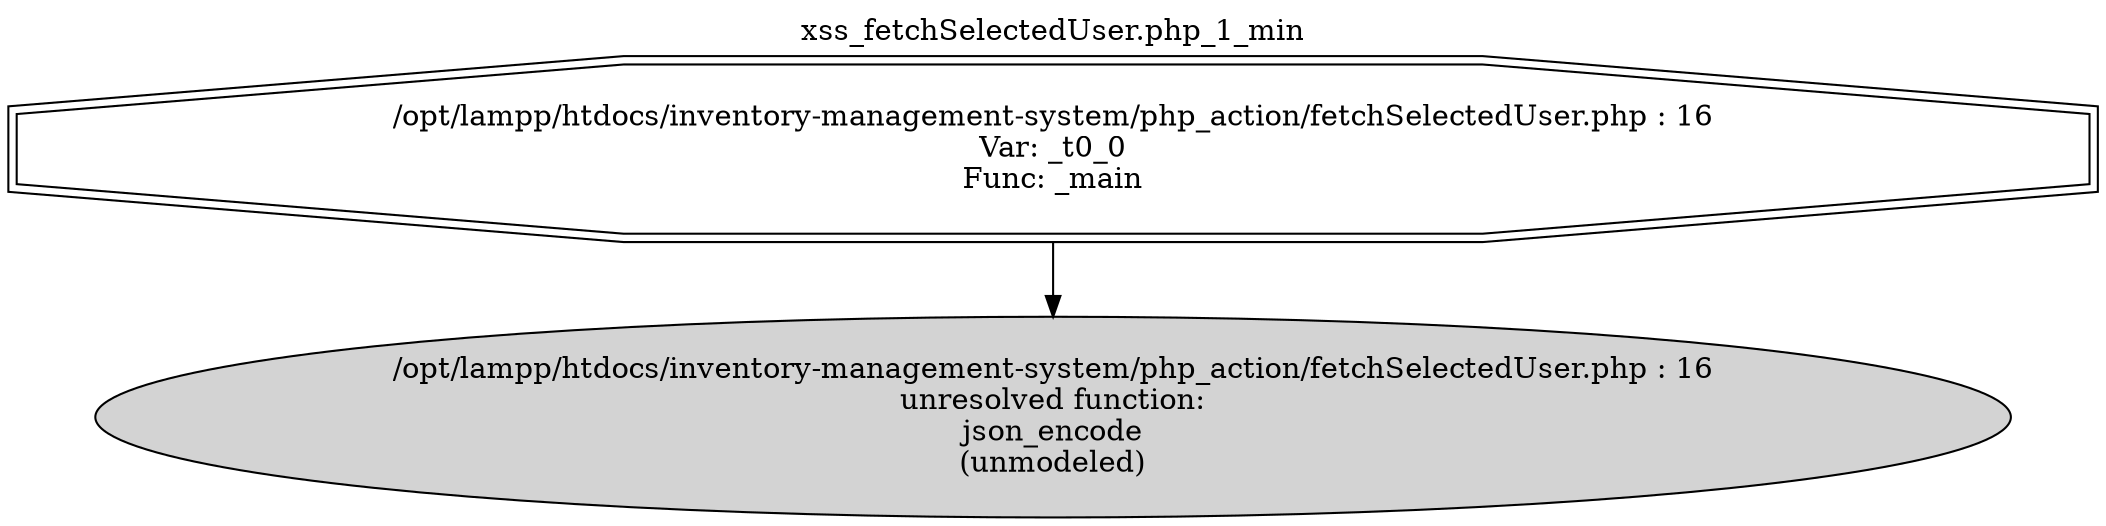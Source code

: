 digraph cfg {
  label="xss_fetchSelectedUser.php_1_min";
  labelloc=t;
  n1 [shape=doubleoctagon, label="/opt/lampp/htdocs/inventory-management-system/php_action/fetchSelectedUser.php : 16\nVar: _t0_0\nFunc: _main\n"];
  n2 [shape=ellipse, label="/opt/lampp/htdocs/inventory-management-system/php_action/fetchSelectedUser.php : 16\nunresolved function:\njson_encode\n(unmodeled)\n",style=filled];
  n1 -> n2;
}
